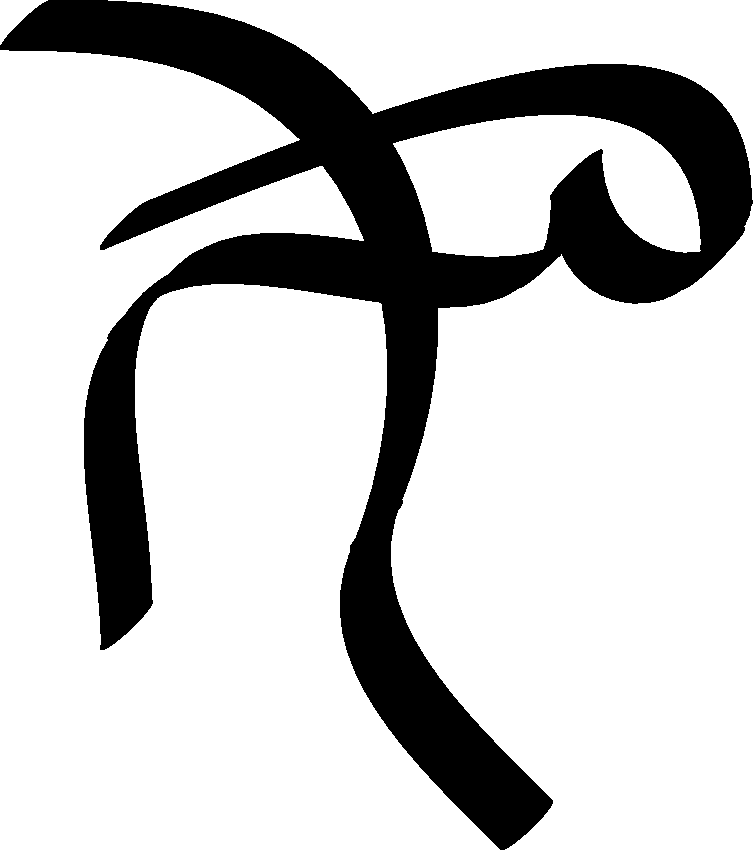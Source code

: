 unitsize(5);
pen slanty = makepen(slant(1.0)*xscale(1/3)*circle((0,0),12.5));
currentpen = slanty;
path div = (0,30){E}..(25,25)..(35,-20){S+SW}..{SE}(50,-50);
draw(div);
path cloud = (10,10){E+NE}..{S}(70,10)..{N}(55,15){S}..(15,5)..{S}(10,-30);
draw(cloud);
